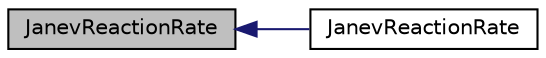 digraph "JanevReactionRate"
{
  bgcolor="transparent";
  edge [fontname="Helvetica",fontsize="10",labelfontname="Helvetica",labelfontsize="10"];
  node [fontname="Helvetica",fontsize="10",shape=record];
  rankdir="LR";
  Node1 [label="JanevReactionRate",height=0.2,width=0.4,color="black", fillcolor="grey75", style="filled", fontcolor="black"];
  Node1 -> Node2 [dir="back",color="midnightblue",fontsize="10",style="solid",fontname="Helvetica"];
  Node2 [label="JanevReactionRate",height=0.2,width=0.4,color="black",URL="$a01234.html#a27be09a18be2e17fdedd81589c5f89ca",tooltip="Construct from Istream. "];
}

